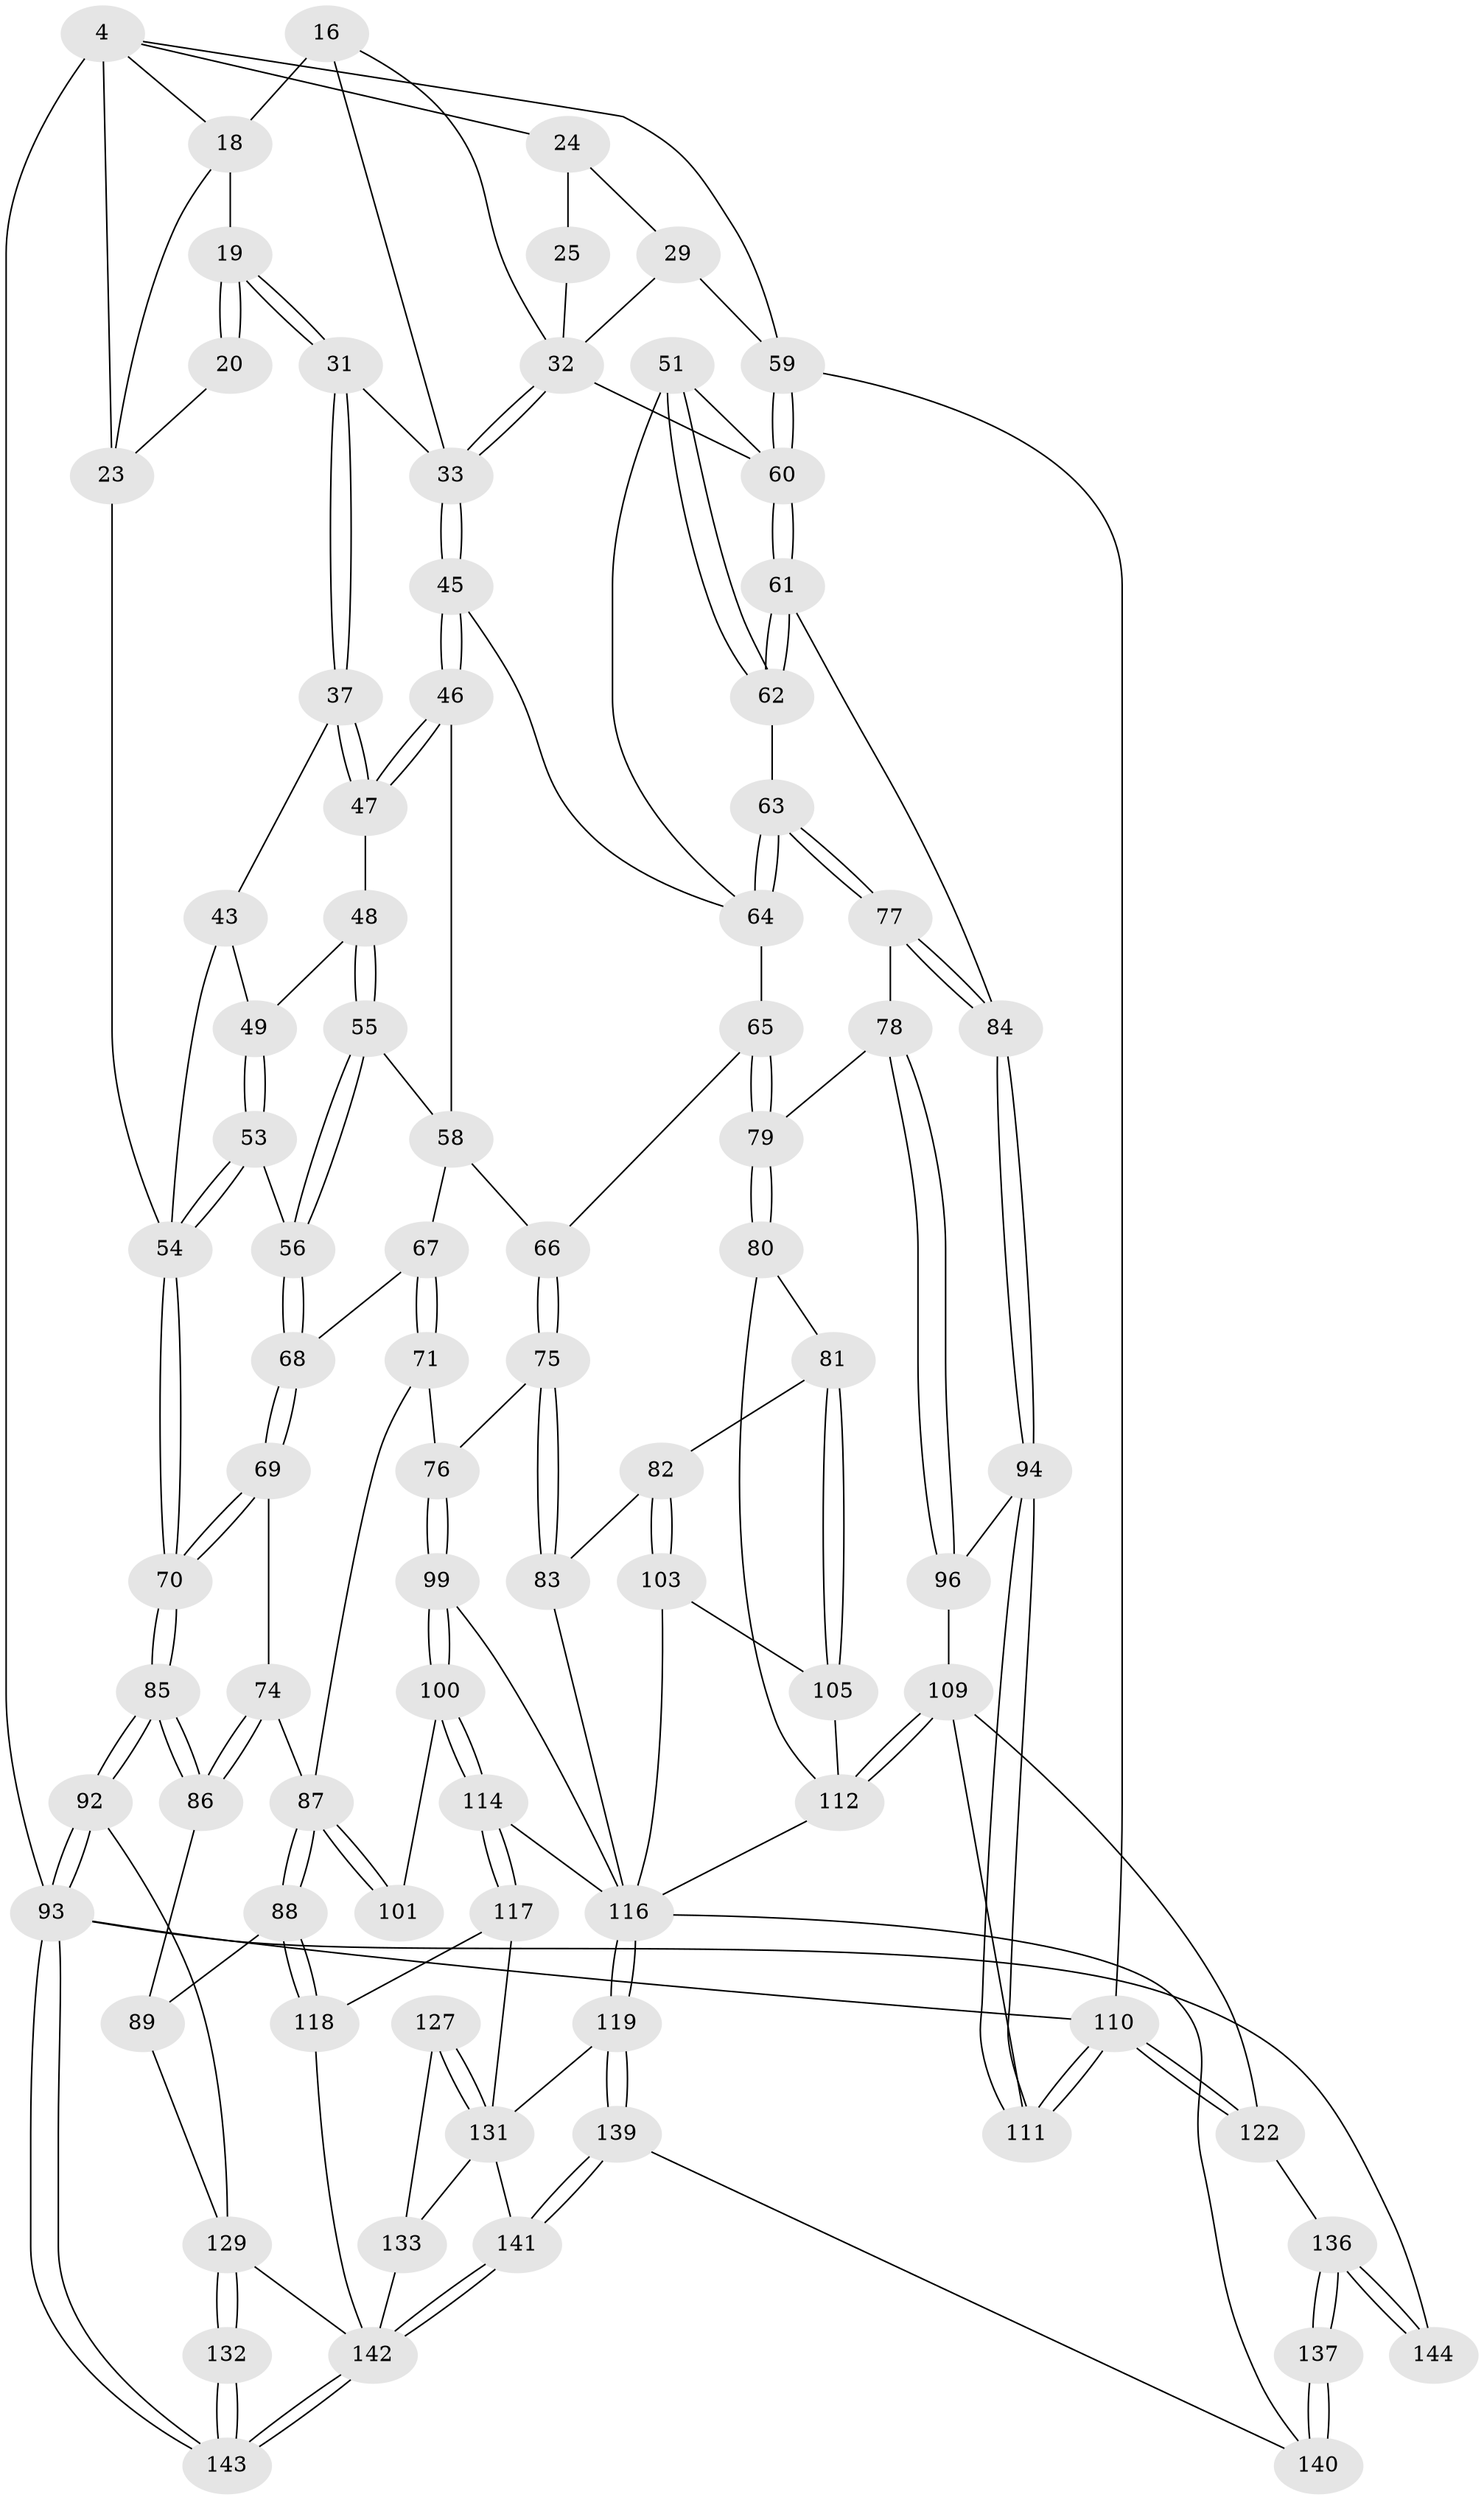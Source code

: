 // original degree distribution, {3: 0.013888888888888888, 6: 0.22916666666666666, 4: 0.24305555555555555, 5: 0.5138888888888888}
// Generated by graph-tools (version 1.1) at 2025/05/03/04/25 22:05:21]
// undirected, 86 vertices, 199 edges
graph export_dot {
graph [start="1"]
  node [color=gray90,style=filled];
  4 [pos="+0+0",super="+3"];
  16 [pos="+0.5094303090234212+0.10246460548403287",super="+12"];
  18 [pos="+0.09570701571531444+0",super="+5+8+13"];
  19 [pos="+0.3228551744238551+0.17596216506770967",super="+14+17"];
  20 [pos="+0.18026944333448094+0.10974816460432107"];
  23 [pos="+0.11981133435385896+0.11443414161361731",super="+22"];
  24 [pos="+0.9216057711914611+0.07845405750797897",super="+2"];
  25 [pos="+0.7475607605943909+0.053450538179287875",super="+9"];
  29 [pos="+0.8747305453515415+0.2027464837366006",super="+28"];
  31 [pos="+0.3324991817445147+0.1998923957734075"];
  32 [pos="+0.6337902786464586+0.2689520873386839",super="+11+27"];
  33 [pos="+0.5795423821033111+0.2971787837428463",super="+30"];
  37 [pos="+0.33092037918927014+0.203735636817764"];
  43 [pos="+0.1796288394669034+0.2847410300728378",super="+38"];
  45 [pos="+0.5552829692027141+0.35878083349324985"];
  46 [pos="+0.4756792934146236+0.4334856355231078"];
  47 [pos="+0.34742089361182954+0.29318723582902095"];
  48 [pos="+0.30157586606928166+0.34154847691642665"];
  49 [pos="+0.19616057846574525+0.343118868107358"];
  51 [pos="+0.772535530208321+0.39181855345635064"];
  53 [pos="+0.1844929849020517+0.4200161229380648"];
  54 [pos="+0+0.42275544451083",super="+44+36+35"];
  55 [pos="+0.3010039497024248+0.34305256130475137"];
  56 [pos="+0.20719570609916055+0.43888921865977565"];
  58 [pos="+0.3051178778960962+0.44047456762076503",super="+57"];
  59 [pos="+1+0.4782972177226253",super="+42+39+40"];
  60 [pos="+1+0.4789685309146",super="+50+41"];
  61 [pos="+0.9406031931696192+0.5535067682937921"];
  62 [pos="+0.7930432842005987+0.494871768212071"];
  63 [pos="+0.7026307378813933+0.5543808957196907"];
  64 [pos="+0.6676983985026548+0.44876004571729405",super="+52"];
  65 [pos="+0.551488342218468+0.5364247515569366"];
  66 [pos="+0.4749739591185844+0.489481165273317"];
  67 [pos="+0.2331121419790794+0.4748840010798902"];
  68 [pos="+0.23121379343420315+0.4741474093193425"];
  69 [pos="+0.1849764606847769+0.5212117022041408"];
  70 [pos="+0+0.5084427291002699"];
  71 [pos="+0.30906145469352997+0.5812799482294443"];
  74 [pos="+0.16857707610829875+0.6004474837581588"];
  75 [pos="+0.46682387827927807+0.5006406997635091"];
  76 [pos="+0.37954424152885785+0.5782331144073447"];
  77 [pos="+0.6947669532359237+0.5667471784604284"];
  78 [pos="+0.6934016990908345+0.5682980588224048"];
  79 [pos="+0.6023064075653952+0.575275501992146"];
  80 [pos="+0.5857527127974124+0.6561362300098909"];
  81 [pos="+0.5433268974847325+0.6682302705058113"];
  82 [pos="+0.5327712923146597+0.6676095415494583"];
  83 [pos="+0.4963377259985115+0.6541208099388164"];
  84 [pos="+0.8842730929326419+0.6290170693299302"];
  85 [pos="+0+0.6516719462827072"];
  86 [pos="+0+0.6715429296637333"];
  87 [pos="+0.20032935353080625+0.7302270401995589",super="+73+72"];
  88 [pos="+0.1767744161320279+0.7677001531939296"];
  89 [pos="+0.06118661773372575+0.74359805561019"];
  92 [pos="+0+0.7223607031999649"];
  93 [pos="+0+1",super="+90"];
  94 [pos="+0.883502207458743+0.6304705874842942"];
  96 [pos="+0.7127893289138668+0.6222050614625559",super="+95"];
  99 [pos="+0.3858915537904287+0.6076736572722409"];
  100 [pos="+0.3386219668992378+0.7364322795937143"];
  101 [pos="+0.2656940984541383+0.6613043626429332"];
  103 [pos="+0.48000415118579487+0.7332458836616885"];
  105 [pos="+0.5208218085267754+0.7408445580242159"];
  109 [pos="+0.7300189698792425+0.8399015699379853",super="+97+108+107"];
  110 [pos="+1+0.8896395571134705",super="+91"];
  111 [pos="+0.9217833164476079+0.74280548316846"];
  112 [pos="+0.6247747509030492+0.8435204157792708",super="+106+98"];
  114 [pos="+0.3508886018055101+0.7770203674763762"];
  116 [pos="+0.5150133819001939+0.8857118821714013",super="+115+113+102"];
  117 [pos="+0.3218886994996747+0.81634039504954"];
  118 [pos="+0.22239031787291214+0.8170907914385057"];
  119 [pos="+0.49659128375881284+0.9067203331976"];
  122 [pos="+0.746542330093966+0.8440154410818421"];
  127 [pos="+0.2839898168063+0.9228870255947479"];
  129 [pos="+0.06392107746093284+0.9144093556412928",super="+126+125"];
  131 [pos="+0.28324604116465163+0.9539598046030778",super="+130+120+121"];
  132 [pos="+0.008806391259681638+1"];
  133 [pos="+0.2654203938322082+0.9651402369777181",super="+128"];
  136 [pos="+0.6945270671524291+1",super="+135"];
  137 [pos="+0.681208863728115+1"];
  139 [pos="+0.5014387838357539+1"];
  140 [pos="+0.5373215002334406+1",super="+138"];
  141 [pos="+0.3675762200137643+1"];
  142 [pos="+0.27910973950841955+1",super="+134+124+123"];
  143 [pos="+0+1"];
  144 [pos="+1+1"];
  4 -- 93 [weight=2];
  4 -- 24;
  4 -- 59;
  4 -- 18;
  4 -- 23;
  16 -- 18 [weight=2];
  16 -- 32;
  16 -- 33;
  18 -- 19 [weight=3];
  18 -- 23;
  19 -- 20 [weight=2];
  19 -- 20;
  19 -- 31;
  19 -- 31;
  20 -- 23;
  23 -- 54 [weight=2];
  24 -- 25 [weight=2];
  24 -- 29;
  25 -- 32 [weight=2];
  29 -- 59 [weight=2];
  29 -- 32;
  31 -- 37;
  31 -- 37;
  31 -- 33;
  32 -- 33;
  32 -- 33;
  32 -- 60 [weight=2];
  33 -- 45;
  33 -- 45;
  37 -- 47;
  37 -- 47;
  37 -- 43;
  43 -- 49;
  43 -- 54 [weight=2];
  45 -- 46;
  45 -- 46;
  45 -- 64;
  46 -- 47;
  46 -- 47;
  46 -- 58;
  47 -- 48;
  48 -- 49;
  48 -- 55;
  48 -- 55;
  49 -- 53;
  49 -- 53;
  51 -- 62;
  51 -- 62;
  51 -- 60;
  51 -- 64;
  53 -- 54;
  53 -- 54;
  53 -- 56;
  54 -- 70;
  54 -- 70;
  55 -- 56;
  55 -- 56;
  55 -- 58;
  56 -- 68;
  56 -- 68;
  58 -- 67;
  58 -- 66;
  59 -- 60 [weight=2];
  59 -- 60;
  59 -- 110;
  60 -- 61;
  60 -- 61;
  61 -- 62;
  61 -- 62;
  61 -- 84;
  62 -- 63;
  63 -- 64;
  63 -- 64;
  63 -- 77;
  63 -- 77;
  64 -- 65;
  65 -- 66;
  65 -- 79;
  65 -- 79;
  66 -- 75;
  66 -- 75;
  67 -- 68;
  67 -- 71;
  67 -- 71;
  68 -- 69;
  68 -- 69;
  69 -- 70;
  69 -- 70;
  69 -- 74;
  70 -- 85;
  70 -- 85;
  71 -- 76;
  71 -- 87;
  74 -- 86;
  74 -- 86;
  74 -- 87;
  75 -- 76;
  75 -- 83;
  75 -- 83;
  76 -- 99;
  76 -- 99;
  77 -- 78;
  77 -- 84;
  77 -- 84;
  78 -- 79;
  78 -- 96;
  78 -- 96;
  79 -- 80;
  79 -- 80;
  80 -- 81;
  80 -- 112;
  81 -- 82;
  81 -- 105;
  81 -- 105;
  82 -- 83;
  82 -- 103;
  82 -- 103;
  83 -- 116;
  84 -- 94;
  84 -- 94;
  85 -- 86;
  85 -- 86;
  85 -- 92;
  85 -- 92;
  86 -- 89;
  87 -- 88;
  87 -- 88;
  87 -- 101 [weight=2];
  87 -- 101;
  88 -- 89;
  88 -- 118;
  88 -- 118;
  89 -- 129;
  92 -- 93;
  92 -- 93;
  92 -- 129;
  93 -- 143;
  93 -- 143;
  93 -- 144;
  93 -- 110;
  94 -- 111;
  94 -- 111;
  94 -- 96;
  96 -- 109 [weight=2];
  99 -- 100;
  99 -- 100;
  99 -- 116;
  100 -- 101;
  100 -- 114;
  100 -- 114;
  103 -- 105;
  103 -- 116;
  105 -- 112;
  109 -- 112 [weight=2];
  109 -- 112;
  109 -- 122;
  109 -- 111;
  110 -- 111;
  110 -- 111;
  110 -- 122;
  110 -- 122;
  112 -- 116;
  114 -- 117;
  114 -- 117;
  114 -- 116;
  116 -- 119;
  116 -- 119;
  116 -- 140;
  117 -- 118;
  117 -- 131;
  118 -- 142;
  119 -- 139;
  119 -- 139;
  119 -- 131;
  122 -- 136;
  127 -- 131 [weight=2];
  127 -- 131;
  127 -- 133;
  129 -- 132 [weight=2];
  129 -- 132;
  129 -- 142;
  131 -- 133;
  131 -- 141;
  132 -- 143;
  132 -- 143;
  133 -- 142 [weight=2];
  136 -- 137;
  136 -- 137;
  136 -- 144 [weight=2];
  136 -- 144;
  137 -- 140 [weight=2];
  137 -- 140;
  139 -- 140;
  139 -- 141;
  139 -- 141;
  141 -- 142;
  141 -- 142;
  142 -- 143;
  142 -- 143;
}
